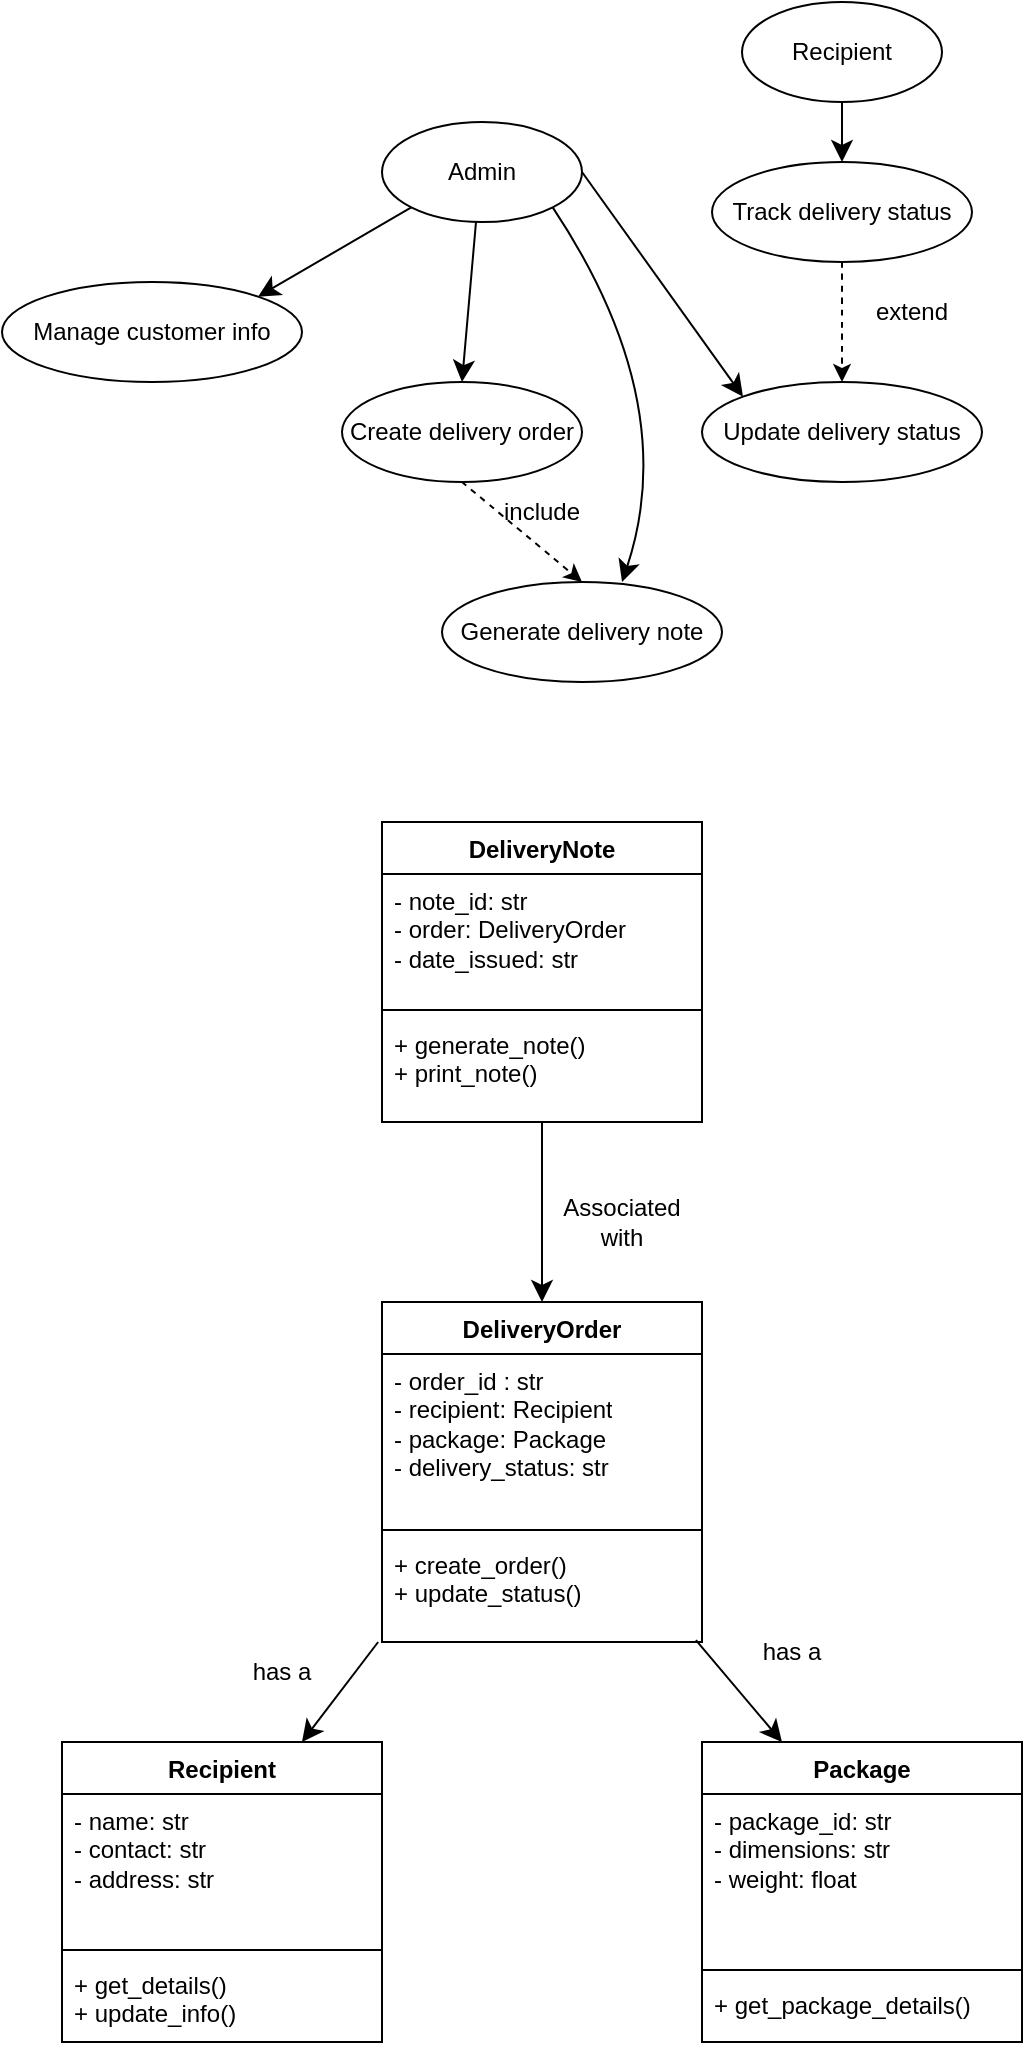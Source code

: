 <mxfile version="26.0.16">
  <diagram id="C5RBs43oDa-KdzZeNtuy" name="Page-1">
    <mxGraphModel dx="984" dy="1828" grid="1" gridSize="10" guides="1" tooltips="1" connect="1" arrows="1" fold="1" page="1" pageScale="1" pageWidth="827" pageHeight="1169" math="0" shadow="0">
      <root>
        <mxCell id="WIyWlLk6GJQsqaUBKTNV-0" />
        <mxCell id="WIyWlLk6GJQsqaUBKTNV-1" parent="WIyWlLk6GJQsqaUBKTNV-0" />
        <mxCell id="Kz519cWDDe5uX1cGoVlB-38" value="Admin" style="shape=ellipse;html=1;dashed=0;whiteSpace=wrap;perimeter=ellipsePerimeter;" parent="WIyWlLk6GJQsqaUBKTNV-1" vertex="1">
          <mxGeometry x="300" y="-1100" width="100" height="50" as="geometry" />
        </mxCell>
        <mxCell id="Kz519cWDDe5uX1cGoVlB-40" value="Recipient" style="shape=ellipse;html=1;dashed=0;whiteSpace=wrap;perimeter=ellipsePerimeter;" parent="WIyWlLk6GJQsqaUBKTNV-1" vertex="1">
          <mxGeometry x="480" y="-1160" width="100" height="50" as="geometry" />
        </mxCell>
        <mxCell id="Kz519cWDDe5uX1cGoVlB-41" value="Manage customer info" style="shape=ellipse;html=1;dashed=0;whiteSpace=wrap;perimeter=ellipsePerimeter;" parent="WIyWlLk6GJQsqaUBKTNV-1" vertex="1">
          <mxGeometry x="110" y="-1020" width="150" height="50" as="geometry" />
        </mxCell>
        <mxCell id="Kz519cWDDe5uX1cGoVlB-42" value="Create delivery order" style="shape=ellipse;html=1;dashed=0;whiteSpace=wrap;perimeter=ellipsePerimeter;" parent="WIyWlLk6GJQsqaUBKTNV-1" vertex="1">
          <mxGeometry x="280" y="-970" width="120" height="50" as="geometry" />
        </mxCell>
        <mxCell id="Kz519cWDDe5uX1cGoVlB-43" value="Generate delivery note" style="shape=ellipse;html=1;dashed=0;whiteSpace=wrap;perimeter=ellipsePerimeter;" parent="WIyWlLk6GJQsqaUBKTNV-1" vertex="1">
          <mxGeometry x="330" y="-870" width="140" height="50" as="geometry" />
        </mxCell>
        <mxCell id="Kz519cWDDe5uX1cGoVlB-45" value="Update delivery status" style="shape=ellipse;html=1;dashed=0;whiteSpace=wrap;perimeter=ellipsePerimeter;" parent="WIyWlLk6GJQsqaUBKTNV-1" vertex="1">
          <mxGeometry x="460" y="-970" width="140" height="50" as="geometry" />
        </mxCell>
        <mxCell id="Kz519cWDDe5uX1cGoVlB-46" value="Track delivery status" style="shape=ellipse;html=1;dashed=0;whiteSpace=wrap;perimeter=ellipsePerimeter;" parent="WIyWlLk6GJQsqaUBKTNV-1" vertex="1">
          <mxGeometry x="465" y="-1080" width="130" height="50" as="geometry" />
        </mxCell>
        <mxCell id="Kz519cWDDe5uX1cGoVlB-47" value="" style="endArrow=classic;html=1;rounded=0;fontSize=12;startSize=8;endSize=8;curved=1;exitX=0.5;exitY=1;exitDx=0;exitDy=0;entryX=0.5;entryY=0;entryDx=0;entryDy=0;" parent="WIyWlLk6GJQsqaUBKTNV-1" source="Kz519cWDDe5uX1cGoVlB-40" target="Kz519cWDDe5uX1cGoVlB-46" edge="1">
          <mxGeometry width="50" height="50" relative="1" as="geometry">
            <mxPoint x="380" y="-800" as="sourcePoint" />
            <mxPoint x="430" y="-850" as="targetPoint" />
          </mxGeometry>
        </mxCell>
        <mxCell id="Kz519cWDDe5uX1cGoVlB-48" value="" style="endArrow=classic;html=1;rounded=0;fontSize=12;startSize=8;endSize=8;curved=1;exitX=0;exitY=1;exitDx=0;exitDy=0;entryX=1;entryY=0;entryDx=0;entryDy=0;" parent="WIyWlLk6GJQsqaUBKTNV-1" source="Kz519cWDDe5uX1cGoVlB-38" target="Kz519cWDDe5uX1cGoVlB-41" edge="1">
          <mxGeometry width="50" height="50" relative="1" as="geometry">
            <mxPoint x="540" y="-1100" as="sourcePoint" />
            <mxPoint x="290" y="-1020" as="targetPoint" />
          </mxGeometry>
        </mxCell>
        <mxCell id="Kz519cWDDe5uX1cGoVlB-49" value="" style="endArrow=classic;html=1;rounded=0;fontSize=12;startSize=8;endSize=8;curved=1;exitX=0;exitY=1;exitDx=0;exitDy=0;entryX=0.5;entryY=0;entryDx=0;entryDy=0;" parent="WIyWlLk6GJQsqaUBKTNV-1" target="Kz519cWDDe5uX1cGoVlB-42" edge="1">
          <mxGeometry width="50" height="50" relative="1" as="geometry">
            <mxPoint x="347" y="-1050" as="sourcePoint" />
            <mxPoint x="270" y="-1006" as="targetPoint" />
          </mxGeometry>
        </mxCell>
        <mxCell id="Kz519cWDDe5uX1cGoVlB-50" value="" style="endArrow=classic;html=1;rounded=0;fontSize=12;startSize=8;endSize=8;curved=1;exitX=1;exitY=1;exitDx=0;exitDy=0;entryX=0.643;entryY=0;entryDx=0;entryDy=0;entryPerimeter=0;" parent="WIyWlLk6GJQsqaUBKTNV-1" source="Kz519cWDDe5uX1cGoVlB-38" target="Kz519cWDDe5uX1cGoVlB-43" edge="1">
          <mxGeometry width="50" height="50" relative="1" as="geometry">
            <mxPoint x="387" y="-1060" as="sourcePoint" />
            <mxPoint x="380" y="-980" as="targetPoint" />
            <Array as="points">
              <mxPoint x="450" y="-960" />
            </Array>
          </mxGeometry>
        </mxCell>
        <mxCell id="Kz519cWDDe5uX1cGoVlB-51" value="" style="endArrow=classic;html=1;rounded=0;fontSize=12;startSize=8;endSize=8;curved=1;exitX=1;exitY=0.5;exitDx=0;exitDy=0;entryX=0;entryY=0;entryDx=0;entryDy=0;" parent="WIyWlLk6GJQsqaUBKTNV-1" source="Kz519cWDDe5uX1cGoVlB-38" target="Kz519cWDDe5uX1cGoVlB-45" edge="1">
          <mxGeometry width="50" height="50" relative="1" as="geometry">
            <mxPoint x="380" y="-800" as="sourcePoint" />
            <mxPoint x="430" y="-850" as="targetPoint" />
          </mxGeometry>
        </mxCell>
        <mxCell id="Kz519cWDDe5uX1cGoVlB-55" value="" style="html=1;labelBackgroundColor=#ffffff;startArrow=none;startFill=0;startSize=6;endArrow=classic;endFill=1;endSize=6;jettySize=auto;orthogonalLoop=1;strokeWidth=1;dashed=1;fontSize=14;rounded=0;curved=1;exitX=0.5;exitY=1;exitDx=0;exitDy=0;entryX=0.5;entryY=0;entryDx=0;entryDy=0;" parent="WIyWlLk6GJQsqaUBKTNV-1" source="Kz519cWDDe5uX1cGoVlB-46" target="Kz519cWDDe5uX1cGoVlB-45" edge="1">
          <mxGeometry width="60" height="60" relative="1" as="geometry">
            <mxPoint x="370" y="-800" as="sourcePoint" />
            <mxPoint x="430" y="-860" as="targetPoint" />
          </mxGeometry>
        </mxCell>
        <mxCell id="Kz519cWDDe5uX1cGoVlB-56" value="" style="html=1;labelBackgroundColor=#ffffff;startArrow=none;startFill=0;startSize=6;endArrow=classic;endFill=1;endSize=6;jettySize=auto;orthogonalLoop=1;strokeWidth=1;dashed=1;fontSize=14;rounded=0;curved=1;exitX=0.5;exitY=1;exitDx=0;exitDy=0;entryX=0.5;entryY=0;entryDx=0;entryDy=0;" parent="WIyWlLk6GJQsqaUBKTNV-1" source="Kz519cWDDe5uX1cGoVlB-42" target="Kz519cWDDe5uX1cGoVlB-43" edge="1">
          <mxGeometry width="60" height="60" relative="1" as="geometry">
            <mxPoint x="349.5" y="-930" as="sourcePoint" />
            <mxPoint x="349.5" y="-870" as="targetPoint" />
            <Array as="points" />
          </mxGeometry>
        </mxCell>
        <mxCell id="Kz519cWDDe5uX1cGoVlB-58" value="include" style="text;html=1;align=center;verticalAlign=middle;whiteSpace=wrap;rounded=0;" parent="WIyWlLk6GJQsqaUBKTNV-1" vertex="1">
          <mxGeometry x="350" y="-920" width="60" height="30" as="geometry" />
        </mxCell>
        <mxCell id="Kz519cWDDe5uX1cGoVlB-59" value="extend" style="text;html=1;align=center;verticalAlign=middle;whiteSpace=wrap;rounded=0;" parent="WIyWlLk6GJQsqaUBKTNV-1" vertex="1">
          <mxGeometry x="535" y="-1020" width="60" height="30" as="geometry" />
        </mxCell>
        <mxCell id="Kz519cWDDe5uX1cGoVlB-60" value="DeliveryOrder" style="swimlane;fontStyle=1;align=center;verticalAlign=top;childLayout=stackLayout;horizontal=1;startSize=26;horizontalStack=0;resizeParent=1;resizeParentMax=0;resizeLast=0;collapsible=1;marginBottom=0;whiteSpace=wrap;html=1;" parent="WIyWlLk6GJQsqaUBKTNV-1" vertex="1">
          <mxGeometry x="300" y="-510" width="160" height="170" as="geometry" />
        </mxCell>
        <mxCell id="Kz519cWDDe5uX1cGoVlB-61" value="- order_id : str&lt;div&gt;- recipient: Recipient&lt;/div&gt;&lt;div&gt;- package: Package&lt;/div&gt;&lt;div&gt;- delivery_status: str&lt;/div&gt;" style="text;strokeColor=none;fillColor=none;align=left;verticalAlign=top;spacingLeft=4;spacingRight=4;overflow=hidden;rotatable=0;points=[[0,0.5],[1,0.5]];portConstraint=eastwest;whiteSpace=wrap;html=1;" parent="Kz519cWDDe5uX1cGoVlB-60" vertex="1">
          <mxGeometry y="26" width="160" height="84" as="geometry" />
        </mxCell>
        <mxCell id="Kz519cWDDe5uX1cGoVlB-62" value="" style="line;strokeWidth=1;fillColor=none;align=left;verticalAlign=middle;spacingTop=-1;spacingLeft=3;spacingRight=3;rotatable=0;labelPosition=right;points=[];portConstraint=eastwest;strokeColor=inherit;" parent="Kz519cWDDe5uX1cGoVlB-60" vertex="1">
          <mxGeometry y="110" width="160" height="8" as="geometry" />
        </mxCell>
        <mxCell id="Kz519cWDDe5uX1cGoVlB-63" value="+ create_order()&lt;div&gt;+ update_status()&lt;/div&gt;" style="text;strokeColor=none;fillColor=none;align=left;verticalAlign=top;spacingLeft=4;spacingRight=4;overflow=hidden;rotatable=0;points=[[0,0.5],[1,0.5]];portConstraint=eastwest;whiteSpace=wrap;html=1;" parent="Kz519cWDDe5uX1cGoVlB-60" vertex="1">
          <mxGeometry y="118" width="160" height="52" as="geometry" />
        </mxCell>
        <mxCell id="Kz519cWDDe5uX1cGoVlB-64" value="Recipient" style="swimlane;fontStyle=1;align=center;verticalAlign=top;childLayout=stackLayout;horizontal=1;startSize=26;horizontalStack=0;resizeParent=1;resizeParentMax=0;resizeLast=0;collapsible=1;marginBottom=0;whiteSpace=wrap;html=1;" parent="WIyWlLk6GJQsqaUBKTNV-1" vertex="1">
          <mxGeometry x="140" y="-290" width="160" height="150" as="geometry" />
        </mxCell>
        <mxCell id="Kz519cWDDe5uX1cGoVlB-65" value="- name: str&lt;div&gt;- contact: str&lt;/div&gt;&lt;div&gt;- address: str&lt;/div&gt;&lt;div&gt;&lt;br&gt;&lt;/div&gt;" style="text;strokeColor=none;fillColor=none;align=left;verticalAlign=top;spacingLeft=4;spacingRight=4;overflow=hidden;rotatable=0;points=[[0,0.5],[1,0.5]];portConstraint=eastwest;whiteSpace=wrap;html=1;" parent="Kz519cWDDe5uX1cGoVlB-64" vertex="1">
          <mxGeometry y="26" width="160" height="74" as="geometry" />
        </mxCell>
        <mxCell id="Kz519cWDDe5uX1cGoVlB-66" value="" style="line;strokeWidth=1;fillColor=none;align=left;verticalAlign=middle;spacingTop=-1;spacingLeft=3;spacingRight=3;rotatable=0;labelPosition=right;points=[];portConstraint=eastwest;strokeColor=inherit;" parent="Kz519cWDDe5uX1cGoVlB-64" vertex="1">
          <mxGeometry y="100" width="160" height="8" as="geometry" />
        </mxCell>
        <mxCell id="Kz519cWDDe5uX1cGoVlB-67" value="+ get_details()&lt;div&gt;+ update_info()&lt;/div&gt;" style="text;strokeColor=none;fillColor=none;align=left;verticalAlign=top;spacingLeft=4;spacingRight=4;overflow=hidden;rotatable=0;points=[[0,0.5],[1,0.5]];portConstraint=eastwest;whiteSpace=wrap;html=1;" parent="Kz519cWDDe5uX1cGoVlB-64" vertex="1">
          <mxGeometry y="108" width="160" height="42" as="geometry" />
        </mxCell>
        <mxCell id="Kz519cWDDe5uX1cGoVlB-68" value="Package" style="swimlane;fontStyle=1;align=center;verticalAlign=top;childLayout=stackLayout;horizontal=1;startSize=26;horizontalStack=0;resizeParent=1;resizeParentMax=0;resizeLast=0;collapsible=1;marginBottom=0;whiteSpace=wrap;html=1;" parent="WIyWlLk6GJQsqaUBKTNV-1" vertex="1">
          <mxGeometry x="460" y="-290" width="160" height="150" as="geometry" />
        </mxCell>
        <mxCell id="Kz519cWDDe5uX1cGoVlB-69" value="- package_id: str&lt;div&gt;- dimensions: str&lt;/div&gt;&lt;div&gt;- weight: float&lt;/div&gt;" style="text;strokeColor=none;fillColor=none;align=left;verticalAlign=top;spacingLeft=4;spacingRight=4;overflow=hidden;rotatable=0;points=[[0,0.5],[1,0.5]];portConstraint=eastwest;whiteSpace=wrap;html=1;" parent="Kz519cWDDe5uX1cGoVlB-68" vertex="1">
          <mxGeometry y="26" width="160" height="84" as="geometry" />
        </mxCell>
        <mxCell id="Kz519cWDDe5uX1cGoVlB-70" value="" style="line;strokeWidth=1;fillColor=none;align=left;verticalAlign=middle;spacingTop=-1;spacingLeft=3;spacingRight=3;rotatable=0;labelPosition=right;points=[];portConstraint=eastwest;strokeColor=inherit;" parent="Kz519cWDDe5uX1cGoVlB-68" vertex="1">
          <mxGeometry y="110" width="160" height="8" as="geometry" />
        </mxCell>
        <mxCell id="Kz519cWDDe5uX1cGoVlB-71" value="+ get_package_details()" style="text;strokeColor=none;fillColor=none;align=left;verticalAlign=top;spacingLeft=4;spacingRight=4;overflow=hidden;rotatable=0;points=[[0,0.5],[1,0.5]];portConstraint=eastwest;whiteSpace=wrap;html=1;" parent="Kz519cWDDe5uX1cGoVlB-68" vertex="1">
          <mxGeometry y="118" width="160" height="32" as="geometry" />
        </mxCell>
        <mxCell id="Kz519cWDDe5uX1cGoVlB-72" value="DeliveryNote" style="swimlane;fontStyle=1;align=center;verticalAlign=top;childLayout=stackLayout;horizontal=1;startSize=26;horizontalStack=0;resizeParent=1;resizeParentMax=0;resizeLast=0;collapsible=1;marginBottom=0;whiteSpace=wrap;html=1;" parent="WIyWlLk6GJQsqaUBKTNV-1" vertex="1">
          <mxGeometry x="300" y="-750" width="160" height="150" as="geometry" />
        </mxCell>
        <mxCell id="Kz519cWDDe5uX1cGoVlB-73" value="- note_id: str&lt;div&gt;- order: DeliveryOrder&lt;/div&gt;&lt;div&gt;- date_issued: str&lt;/div&gt;" style="text;strokeColor=none;fillColor=none;align=left;verticalAlign=top;spacingLeft=4;spacingRight=4;overflow=hidden;rotatable=0;points=[[0,0.5],[1,0.5]];portConstraint=eastwest;whiteSpace=wrap;html=1;" parent="Kz519cWDDe5uX1cGoVlB-72" vertex="1">
          <mxGeometry y="26" width="160" height="64" as="geometry" />
        </mxCell>
        <mxCell id="Kz519cWDDe5uX1cGoVlB-74" value="" style="line;strokeWidth=1;fillColor=none;align=left;verticalAlign=middle;spacingTop=-1;spacingLeft=3;spacingRight=3;rotatable=0;labelPosition=right;points=[];portConstraint=eastwest;strokeColor=inherit;" parent="Kz519cWDDe5uX1cGoVlB-72" vertex="1">
          <mxGeometry y="90" width="160" height="8" as="geometry" />
        </mxCell>
        <mxCell id="Kz519cWDDe5uX1cGoVlB-75" value="+ generate_note()&lt;div&gt;+ print_note()&lt;/div&gt;" style="text;strokeColor=none;fillColor=none;align=left;verticalAlign=top;spacingLeft=4;spacingRight=4;overflow=hidden;rotatable=0;points=[[0,0.5],[1,0.5]];portConstraint=eastwest;whiteSpace=wrap;html=1;" parent="Kz519cWDDe5uX1cGoVlB-72" vertex="1">
          <mxGeometry y="98" width="160" height="52" as="geometry" />
        </mxCell>
        <mxCell id="Kz519cWDDe5uX1cGoVlB-76" value="" style="endArrow=classic;html=1;rounded=0;fontSize=12;startSize=8;endSize=8;curved=1;entryX=0.5;entryY=0;entryDx=0;entryDy=0;" parent="WIyWlLk6GJQsqaUBKTNV-1" target="Kz519cWDDe5uX1cGoVlB-60" edge="1">
          <mxGeometry width="50" height="50" relative="1" as="geometry">
            <mxPoint x="380" y="-600" as="sourcePoint" />
            <mxPoint x="410" y="-490" as="targetPoint" />
          </mxGeometry>
        </mxCell>
        <mxCell id="Kz519cWDDe5uX1cGoVlB-77" value="Associated with" style="text;html=1;align=center;verticalAlign=middle;whiteSpace=wrap;rounded=0;" parent="WIyWlLk6GJQsqaUBKTNV-1" vertex="1">
          <mxGeometry x="390" y="-565.5" width="60" height="30" as="geometry" />
        </mxCell>
        <mxCell id="Kz519cWDDe5uX1cGoVlB-78" value="" style="endArrow=classic;html=1;rounded=0;fontSize=12;startSize=8;endSize=8;curved=1;exitX=-0.012;exitY=1;exitDx=0;exitDy=0;exitPerimeter=0;entryX=0.75;entryY=0;entryDx=0;entryDy=0;" parent="WIyWlLk6GJQsqaUBKTNV-1" source="Kz519cWDDe5uX1cGoVlB-63" target="Kz519cWDDe5uX1cGoVlB-64" edge="1">
          <mxGeometry width="50" height="50" relative="1" as="geometry">
            <mxPoint x="360" y="-440" as="sourcePoint" />
            <mxPoint x="410" y="-490" as="targetPoint" />
          </mxGeometry>
        </mxCell>
        <mxCell id="Kz519cWDDe5uX1cGoVlB-79" value="" style="endArrow=classic;html=1;rounded=0;fontSize=12;startSize=8;endSize=8;curved=1;exitX=0.981;exitY=0.981;exitDx=0;exitDy=0;exitPerimeter=0;entryX=0.25;entryY=0;entryDx=0;entryDy=0;" parent="WIyWlLk6GJQsqaUBKTNV-1" source="Kz519cWDDe5uX1cGoVlB-63" target="Kz519cWDDe5uX1cGoVlB-68" edge="1">
          <mxGeometry width="50" height="50" relative="1" as="geometry">
            <mxPoint x="360" y="-440" as="sourcePoint" />
            <mxPoint x="410" y="-490" as="targetPoint" />
          </mxGeometry>
        </mxCell>
        <mxCell id="Kz519cWDDe5uX1cGoVlB-80" value="has a" style="text;html=1;align=center;verticalAlign=middle;whiteSpace=wrap;rounded=0;" parent="WIyWlLk6GJQsqaUBKTNV-1" vertex="1">
          <mxGeometry x="475" y="-350" width="60" height="30" as="geometry" />
        </mxCell>
        <mxCell id="Kz519cWDDe5uX1cGoVlB-81" value="has a" style="text;html=1;align=center;verticalAlign=middle;whiteSpace=wrap;rounded=0;" parent="WIyWlLk6GJQsqaUBKTNV-1" vertex="1">
          <mxGeometry x="220" y="-340" width="60" height="30" as="geometry" />
        </mxCell>
      </root>
    </mxGraphModel>
  </diagram>
</mxfile>
